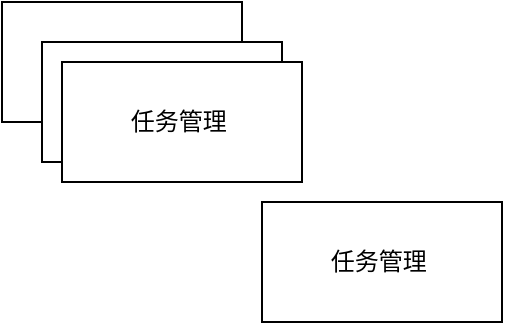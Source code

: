 <mxfile version="14.9.7" type="github">
  <diagram id="nhaj69dvkWfEx2KvqwuN" name="Page-1">
    <mxGraphModel dx="714" dy="465" grid="1" gridSize="10" guides="1" tooltips="1" connect="1" arrows="1" fold="1" page="1" pageScale="1" pageWidth="827" pageHeight="1169" math="0" shadow="0">
      <root>
        <mxCell id="0" />
        <mxCell id="1" parent="0" />
        <mxCell id="cXqhlmzcWgP-Lpa8VT0k-1" value="任务管理&amp;nbsp;" style="rounded=0;whiteSpace=wrap;html=1;" parent="1" vertex="1">
          <mxGeometry x="80" y="80" width="120" height="60" as="geometry" />
        </mxCell>
        <mxCell id="R3TwavUup0GE_DqG9hiu-1" value="任务管理&amp;nbsp;" style="rounded=0;whiteSpace=wrap;html=1;" vertex="1" parent="1">
          <mxGeometry x="210" y="180" width="120" height="60" as="geometry" />
        </mxCell>
        <mxCell id="R3TwavUup0GE_DqG9hiu-2" value="任务管理&amp;nbsp;" style="rounded=0;whiteSpace=wrap;html=1;" vertex="1" parent="1">
          <mxGeometry x="100" y="100" width="120" height="60" as="geometry" />
        </mxCell>
        <mxCell id="R3TwavUup0GE_DqG9hiu-3" value="任务管理&amp;nbsp;" style="rounded=0;whiteSpace=wrap;html=1;" vertex="1" parent="1">
          <mxGeometry x="110" y="110" width="120" height="60" as="geometry" />
        </mxCell>
      </root>
    </mxGraphModel>
  </diagram>
</mxfile>
